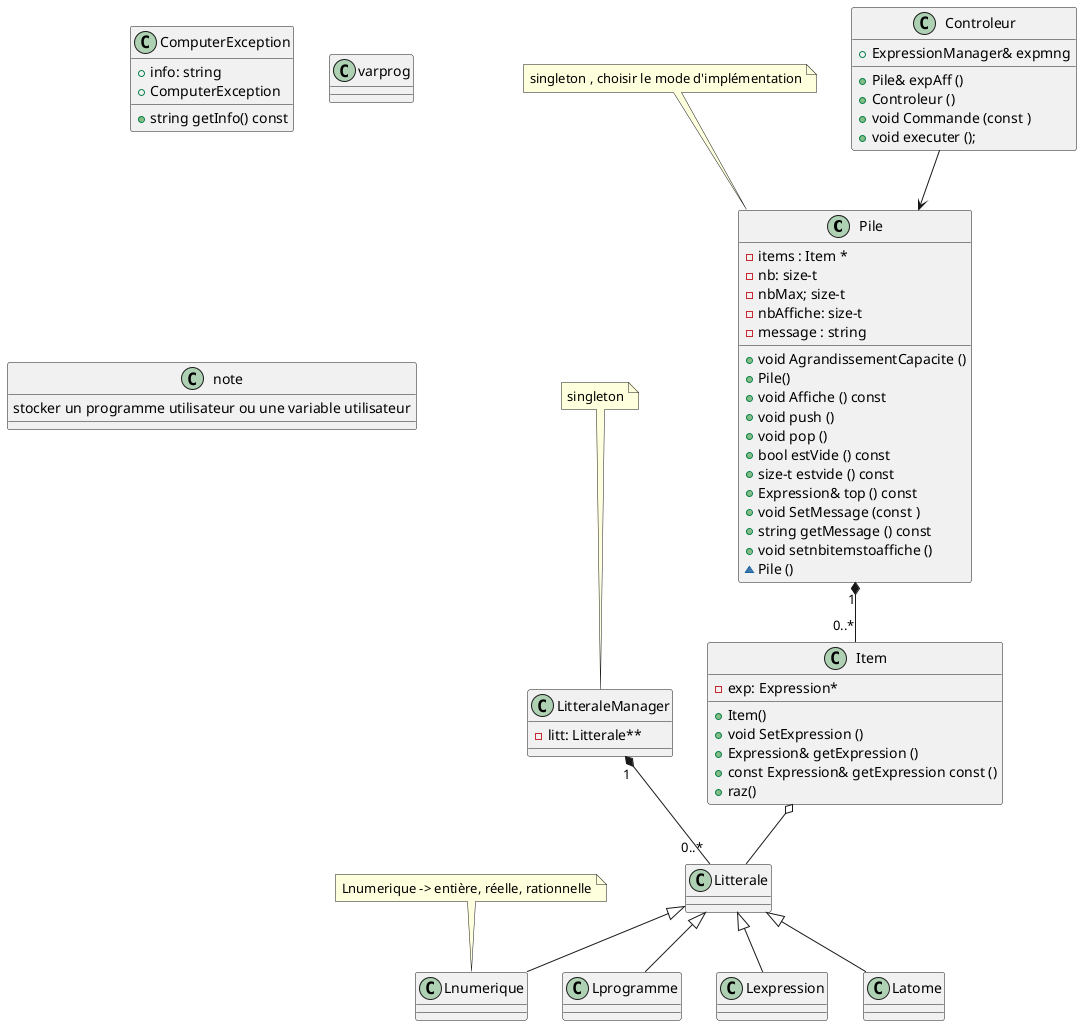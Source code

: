 @startuml
class Pile {
  -items : Item *
  -nb: size-t
  -nbMax; size-t
  -nbAffiche: size-t
  -message : string 
  +void AgrandissementCapacite ()
  +Pile() 
  +void Affiche () const
  +void push ()
  +void pop ()
  +bool estVide () const
  +size-t estvide () const
  +Expression& top () const 
  +void SetMessage (const )
  +string getMessage () const 
  +void setnbitemstoaffiche ()
  ~Pile ()
}
note top 
singleton , choisir le mode d'implémentation
end note

class Controleur {
  +ExpressionManager& expmng
  +Pile& expAff ()
  +Controleur ()
  +void Commande (const )
  +void executer ();
}



Controleur-->Pile

class Item{
  -exp: Expression*
  +Item()
  +void SetExpression ()
  +Expression& getExpression () 
  +const Expression& getExpression const ()
  +raz()
}

Item o-- Litterale

class ComputerException {
  +info: string
  +ComputerException
  +string getInfo() const
}

class LitteraleManager{
-litt: Litterale**
}
note top 
singleton
end note

class Litterale{
}

class Lprogramme{}
class Lnumerique{}
note top 
Lnumerique -> entière, réelle, rationnelle
end note

class Lexpression{}
class Latome {}

class varprog {}
note : stocker un programme utilisateur ou une variable utilisateur 

LitteraleManager "1" *-- "0..*" Litterale
Pile "1" *-- "0..*" Item
Litterale <|--  Lprogramme
Litterale <|--  Lnumerique
Litterale <|--  Lexpression
Litterale <|-- Latome 




@enduml
